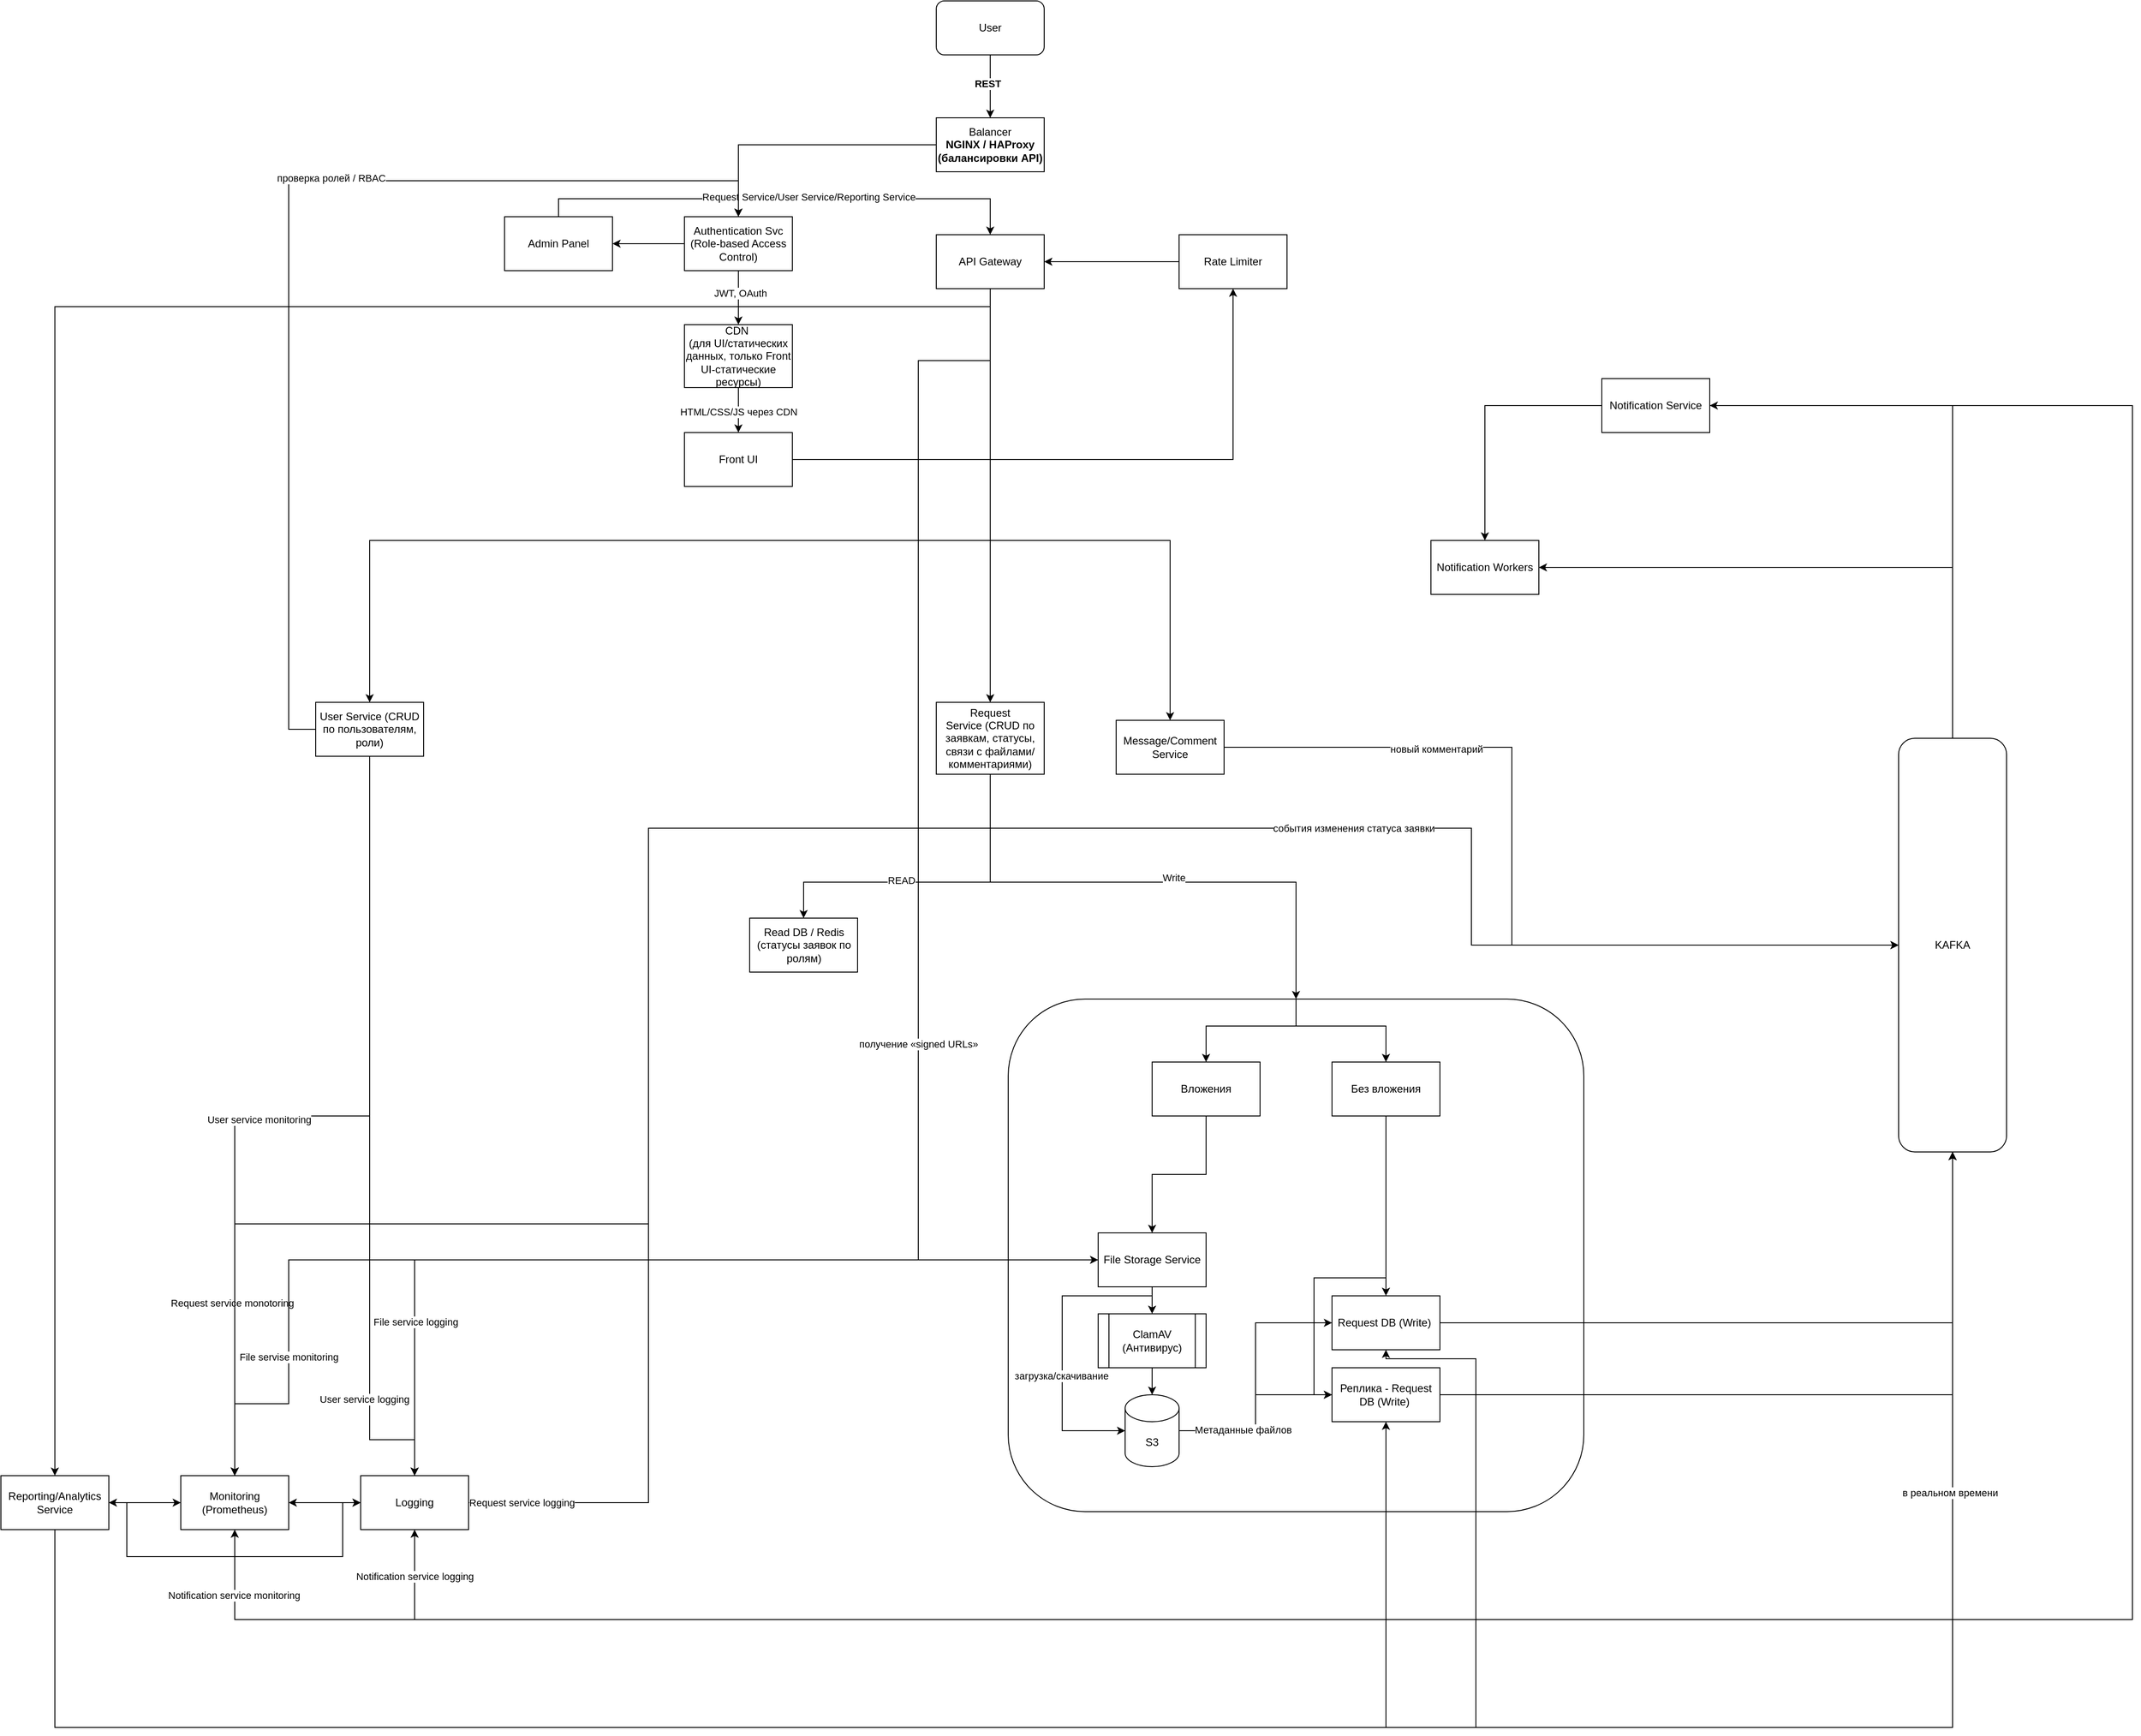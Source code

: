 <mxfile version="28.0.7">
  <diagram name="Страница — 1" id="1tB0Kznd3mkGn6875xZd">
    <mxGraphModel dx="4789" dy="890" grid="1" gridSize="10" guides="1" tooltips="1" connect="1" arrows="1" fold="1" page="1" pageScale="1" pageWidth="3300" pageHeight="4681" math="0" shadow="0">
      <root>
        <mxCell id="0" />
        <mxCell id="1" parent="0" />
        <mxCell id="--CWS9bQHItolgk0J9HZ-13" value="" style="rounded=1;whiteSpace=wrap;html=1;" vertex="1" parent="1">
          <mxGeometry x="200" y="1150" width="640" height="570" as="geometry" />
        </mxCell>
        <mxCell id="DCITLNQzlGKikIkjDxra-4" style="edgeStyle=orthogonalEdgeStyle;rounded=0;orthogonalLoop=1;jettySize=auto;html=1;entryX=0.5;entryY=0;entryDx=0;entryDy=0;" parent="1" source="DCITLNQzlGKikIkjDxra-1" target="DCITLNQzlGKikIkjDxra-3" edge="1">
          <mxGeometry relative="1" as="geometry" />
        </mxCell>
        <mxCell id="DCITLNQzlGKikIkjDxra-6" value="&lt;b&gt;REST&lt;/b&gt;" style="edgeLabel;html=1;align=center;verticalAlign=middle;resizable=0;points=[];" parent="DCITLNQzlGKikIkjDxra-4" vertex="1" connectable="0">
          <mxGeometry x="-0.086" y="-3" relative="1" as="geometry">
            <mxPoint as="offset" />
          </mxGeometry>
        </mxCell>
        <mxCell id="DCITLNQzlGKikIkjDxra-1" value="User" style="rounded=1;whiteSpace=wrap;html=1;" parent="1" vertex="1">
          <mxGeometry x="120" y="40" width="120" height="60" as="geometry" />
        </mxCell>
        <mxCell id="--CWS9bQHItolgk0J9HZ-41" style="edgeStyle=orthogonalEdgeStyle;rounded=0;orthogonalLoop=1;jettySize=auto;html=1;entryX=0.5;entryY=0;entryDx=0;entryDy=0;" edge="1" parent="1" source="DCITLNQzlGKikIkjDxra-2" target="DCITLNQzlGKikIkjDxra-21">
          <mxGeometry relative="1" as="geometry" />
        </mxCell>
        <mxCell id="--CWS9bQHItolgk0J9HZ-42" style="edgeStyle=orthogonalEdgeStyle;rounded=0;orthogonalLoop=1;jettySize=auto;html=1;entryX=0.5;entryY=0;entryDx=0;entryDy=0;" edge="1" parent="1" source="DCITLNQzlGKikIkjDxra-2" target="--CWS9bQHItolgk0J9HZ-30">
          <mxGeometry relative="1" as="geometry">
            <Array as="points">
              <mxPoint x="180" y="640" />
              <mxPoint x="380" y="640" />
            </Array>
          </mxGeometry>
        </mxCell>
        <mxCell id="--CWS9bQHItolgk0J9HZ-44" style="edgeStyle=orthogonalEdgeStyle;rounded=0;orthogonalLoop=1;jettySize=auto;html=1;entryX=0.5;entryY=0;entryDx=0;entryDy=0;" edge="1" parent="1" source="DCITLNQzlGKikIkjDxra-2" target="--CWS9bQHItolgk0J9HZ-36">
          <mxGeometry relative="1" as="geometry">
            <Array as="points">
              <mxPoint x="180" y="640" />
              <mxPoint x="-510" y="640" />
            </Array>
          </mxGeometry>
        </mxCell>
        <mxCell id="--CWS9bQHItolgk0J9HZ-45" style="edgeStyle=orthogonalEdgeStyle;rounded=0;orthogonalLoop=1;jettySize=auto;html=1;entryX=0;entryY=0.5;entryDx=0;entryDy=0;" edge="1" parent="1" source="DCITLNQzlGKikIkjDxra-2" target="--CWS9bQHItolgk0J9HZ-1">
          <mxGeometry relative="1" as="geometry">
            <Array as="points">
              <mxPoint x="180" y="440" />
              <mxPoint x="100" y="440" />
              <mxPoint x="100" y="1440" />
            </Array>
          </mxGeometry>
        </mxCell>
        <mxCell id="--CWS9bQHItolgk0J9HZ-47" value="получение «signed URLs»" style="edgeLabel;html=1;align=center;verticalAlign=middle;resizable=0;points=[];" vertex="1" connectable="0" parent="--CWS9bQHItolgk0J9HZ-45">
          <mxGeometry x="0.354" relative="1" as="geometry">
            <mxPoint y="-1" as="offset" />
          </mxGeometry>
        </mxCell>
        <mxCell id="--CWS9bQHItolgk0J9HZ-78" style="edgeStyle=orthogonalEdgeStyle;rounded=0;orthogonalLoop=1;jettySize=auto;html=1;entryX=0.5;entryY=0;entryDx=0;entryDy=0;" edge="1" parent="1" source="DCITLNQzlGKikIkjDxra-2" target="--CWS9bQHItolgk0J9HZ-31">
          <mxGeometry relative="1" as="geometry">
            <Array as="points">
              <mxPoint x="180" y="380" />
              <mxPoint x="-860" y="380" />
            </Array>
          </mxGeometry>
        </mxCell>
        <mxCell id="DCITLNQzlGKikIkjDxra-2" value="API Gateway" style="rounded=0;whiteSpace=wrap;html=1;" parent="1" vertex="1">
          <mxGeometry x="120" y="300" width="120" height="60" as="geometry" />
        </mxCell>
        <mxCell id="--CWS9bQHItolgk0J9HZ-34" style="edgeStyle=orthogonalEdgeStyle;rounded=0;orthogonalLoop=1;jettySize=auto;html=1;entryX=0.5;entryY=0;entryDx=0;entryDy=0;" edge="1" parent="1" source="DCITLNQzlGKikIkjDxra-3" target="DCITLNQzlGKikIkjDxra-7">
          <mxGeometry relative="1" as="geometry" />
        </mxCell>
        <mxCell id="DCITLNQzlGKikIkjDxra-3" value="Balancer&lt;div&gt;&lt;strong data-end=&quot;1242&quot; data-start=&quot;1223&quot;&gt;NGINX / HAProxy (балансировки API)&lt;/strong&gt;&lt;/div&gt;" style="rounded=0;whiteSpace=wrap;html=1;" parent="1" vertex="1">
          <mxGeometry x="120" y="170" width="120" height="60" as="geometry" />
        </mxCell>
        <mxCell id="DCITLNQzlGKikIkjDxra-14" style="edgeStyle=orthogonalEdgeStyle;rounded=0;orthogonalLoop=1;jettySize=auto;html=1;entryX=0.5;entryY=0;entryDx=0;entryDy=0;" parent="1" source="DCITLNQzlGKikIkjDxra-7" target="DCITLNQzlGKikIkjDxra-13" edge="1">
          <mxGeometry relative="1" as="geometry" />
        </mxCell>
        <mxCell id="DCITLNQzlGKikIkjDxra-15" value="JWT, OAuth" style="edgeLabel;html=1;align=center;verticalAlign=middle;resizable=0;points=[];" parent="DCITLNQzlGKikIkjDxra-14" vertex="1" connectable="0">
          <mxGeometry x="-0.217" y="2" relative="1" as="geometry">
            <mxPoint y="1" as="offset" />
          </mxGeometry>
        </mxCell>
        <mxCell id="DCITLNQzlGKikIkjDxra-31" style="edgeStyle=orthogonalEdgeStyle;rounded=0;orthogonalLoop=1;jettySize=auto;html=1;entryX=1;entryY=0.5;entryDx=0;entryDy=0;" parent="1" source="DCITLNQzlGKikIkjDxra-7" target="DCITLNQzlGKikIkjDxra-30" edge="1">
          <mxGeometry relative="1" as="geometry" />
        </mxCell>
        <mxCell id="DCITLNQzlGKikIkjDxra-7" value="Authentication Svc (Role-based Access Control)" style="rounded=0;whiteSpace=wrap;html=1;" parent="1" vertex="1">
          <mxGeometry x="-160" y="280" width="120" height="60" as="geometry" />
        </mxCell>
        <mxCell id="--CWS9bQHItolgk0J9HZ-82" style="edgeStyle=orthogonalEdgeStyle;rounded=0;orthogonalLoop=1;jettySize=auto;html=1;exitX=0;exitY=0.5;exitDx=0;exitDy=0;entryX=1;entryY=0.5;entryDx=0;entryDy=0;" edge="1" parent="1" source="DCITLNQzlGKikIkjDxra-10" target="DCITLNQzlGKikIkjDxra-2">
          <mxGeometry relative="1" as="geometry" />
        </mxCell>
        <mxCell id="DCITLNQzlGKikIkjDxra-10" value="Rate Limiter" style="rounded=0;whiteSpace=wrap;html=1;" parent="1" vertex="1">
          <mxGeometry x="390" y="300" width="120" height="60" as="geometry" />
        </mxCell>
        <mxCell id="DCITLNQzlGKikIkjDxra-17" style="edgeStyle=orthogonalEdgeStyle;rounded=0;orthogonalLoop=1;jettySize=auto;html=1;entryX=0.5;entryY=0;entryDx=0;entryDy=0;" parent="1" source="DCITLNQzlGKikIkjDxra-13" target="DCITLNQzlGKikIkjDxra-16" edge="1">
          <mxGeometry relative="1" as="geometry" />
        </mxCell>
        <mxCell id="DCITLNQzlGKikIkjDxra-18" value="HTML/CSS/JS через CDN" style="edgeLabel;html=1;align=center;verticalAlign=middle;resizable=0;points=[];" parent="DCITLNQzlGKikIkjDxra-17" vertex="1" connectable="0">
          <mxGeometry x="0.057" relative="1" as="geometry">
            <mxPoint as="offset" />
          </mxGeometry>
        </mxCell>
        <mxCell id="DCITLNQzlGKikIkjDxra-13" value="CDN&amp;nbsp;&lt;div&gt;(для UI/статических данных, только Front UI-статические ресурсы)&lt;/div&gt;" style="rounded=0;whiteSpace=wrap;html=1;" parent="1" vertex="1">
          <mxGeometry x="-160" y="400" width="120" height="70" as="geometry" />
        </mxCell>
        <mxCell id="--CWS9bQHItolgk0J9HZ-35" style="edgeStyle=orthogonalEdgeStyle;rounded=0;orthogonalLoop=1;jettySize=auto;html=1;entryX=0.5;entryY=1;entryDx=0;entryDy=0;" edge="1" parent="1" source="DCITLNQzlGKikIkjDxra-16" target="DCITLNQzlGKikIkjDxra-10">
          <mxGeometry relative="1" as="geometry" />
        </mxCell>
        <mxCell id="DCITLNQzlGKikIkjDxra-16" value="Front UI" style="rounded=0;whiteSpace=wrap;html=1;" parent="1" vertex="1">
          <mxGeometry x="-160" y="520" width="120" height="60" as="geometry" />
        </mxCell>
        <mxCell id="--CWS9bQHItolgk0J9HZ-43" style="edgeStyle=orthogonalEdgeStyle;rounded=0;orthogonalLoop=1;jettySize=auto;html=1;entryX=0.5;entryY=0;entryDx=0;entryDy=0;" edge="1" parent="1" source="DCITLNQzlGKikIkjDxra-19" target="DCITLNQzlGKikIkjDxra-23">
          <mxGeometry relative="1" as="geometry" />
        </mxCell>
        <mxCell id="--CWS9bQHItolgk0J9HZ-57" style="edgeStyle=orthogonalEdgeStyle;rounded=0;orthogonalLoop=1;jettySize=auto;html=1;entryX=0.5;entryY=1;entryDx=0;entryDy=0;" edge="1" parent="1" source="DCITLNQzlGKikIkjDxra-19" target="DCITLNQzlGKikIkjDxra-28">
          <mxGeometry relative="1" as="geometry">
            <Array as="points">
              <mxPoint x="1450" y="490" />
              <mxPoint x="1450" y="1840" />
              <mxPoint x="-460" y="1840" />
            </Array>
          </mxGeometry>
        </mxCell>
        <mxCell id="--CWS9bQHItolgk0J9HZ-69" value="Notification service logging" style="edgeLabel;html=1;align=center;verticalAlign=middle;resizable=0;points=[];" vertex="1" connectable="0" parent="--CWS9bQHItolgk0J9HZ-57">
          <mxGeometry x="0.973" relative="1" as="geometry">
            <mxPoint as="offset" />
          </mxGeometry>
        </mxCell>
        <mxCell id="--CWS9bQHItolgk0J9HZ-60" style="edgeStyle=orthogonalEdgeStyle;rounded=0;orthogonalLoop=1;jettySize=auto;html=1;entryX=0.5;entryY=1;entryDx=0;entryDy=0;" edge="1" parent="1" source="DCITLNQzlGKikIkjDxra-19" target="DCITLNQzlGKikIkjDxra-27">
          <mxGeometry relative="1" as="geometry">
            <Array as="points">
              <mxPoint x="1450" y="490" />
              <mxPoint x="1450" y="1840" />
              <mxPoint x="-660" y="1840" />
            </Array>
          </mxGeometry>
        </mxCell>
        <mxCell id="--CWS9bQHItolgk0J9HZ-70" value="Notification service monitoring" style="edgeLabel;html=1;align=center;verticalAlign=middle;resizable=0;points=[];" vertex="1" connectable="0" parent="--CWS9bQHItolgk0J9HZ-60">
          <mxGeometry x="0.964" y="1" relative="1" as="geometry">
            <mxPoint as="offset" />
          </mxGeometry>
        </mxCell>
        <mxCell id="DCITLNQzlGKikIkjDxra-19" value="Notification Service" style="rounded=0;whiteSpace=wrap;html=1;" parent="1" vertex="1">
          <mxGeometry x="860" y="460" width="120" height="60" as="geometry" />
        </mxCell>
        <mxCell id="DCITLNQzlGKikIkjDxra-40" style="edgeStyle=orthogonalEdgeStyle;rounded=0;orthogonalLoop=1;jettySize=auto;html=1;entryX=0.5;entryY=0;entryDx=0;entryDy=0;" parent="1" source="DCITLNQzlGKikIkjDxra-21" target="DCITLNQzlGKikIkjDxra-26" edge="1">
          <mxGeometry relative="1" as="geometry">
            <mxPoint x="-27.5" y="1150" as="targetPoint" />
            <Array as="points">
              <mxPoint x="180" y="1020" />
              <mxPoint x="-27" y="1020" />
            </Array>
          </mxGeometry>
        </mxCell>
        <mxCell id="--CWS9bQHItolgk0J9HZ-15" value="READ" style="edgeLabel;html=1;align=center;verticalAlign=middle;resizable=0;points=[];" vertex="1" connectable="0" parent="DCITLNQzlGKikIkjDxra-40">
          <mxGeometry x="0.192" y="-2" relative="1" as="geometry">
            <mxPoint as="offset" />
          </mxGeometry>
        </mxCell>
        <mxCell id="--CWS9bQHItolgk0J9HZ-14" style="edgeStyle=orthogonalEdgeStyle;rounded=0;orthogonalLoop=1;jettySize=auto;html=1;entryX=0.5;entryY=0;entryDx=0;entryDy=0;" edge="1" parent="1" source="DCITLNQzlGKikIkjDxra-21" target="--CWS9bQHItolgk0J9HZ-13">
          <mxGeometry relative="1" as="geometry">
            <Array as="points">
              <mxPoint x="180" y="1020" />
              <mxPoint x="520" y="1020" />
            </Array>
          </mxGeometry>
        </mxCell>
        <mxCell id="--CWS9bQHItolgk0J9HZ-16" value="Write" style="edgeLabel;html=1;align=center;verticalAlign=middle;resizable=0;points=[];" vertex="1" connectable="0" parent="--CWS9bQHItolgk0J9HZ-14">
          <mxGeometry x="0.093" y="5" relative="1" as="geometry">
            <mxPoint x="1" as="offset" />
          </mxGeometry>
        </mxCell>
        <mxCell id="--CWS9bQHItolgk0J9HZ-49" style="edgeStyle=orthogonalEdgeStyle;rounded=0;orthogonalLoop=1;jettySize=auto;html=1;entryX=0;entryY=0.5;entryDx=0;entryDy=0;" edge="1" parent="1" source="DCITLNQzlGKikIkjDxra-21" target="--CWS9bQHItolgk0J9HZ-38">
          <mxGeometry relative="1" as="geometry">
            <Array as="points">
              <mxPoint x="180" y="960" />
              <mxPoint x="715" y="960" />
              <mxPoint x="715" y="1090" />
            </Array>
          </mxGeometry>
        </mxCell>
        <mxCell id="--CWS9bQHItolgk0J9HZ-50" value="события изменения статуса заявки" style="edgeLabel;html=1;align=center;verticalAlign=middle;resizable=0;points=[];" vertex="1" connectable="0" parent="--CWS9bQHItolgk0J9HZ-49">
          <mxGeometry x="-0.227" relative="1" as="geometry">
            <mxPoint as="offset" />
          </mxGeometry>
        </mxCell>
        <mxCell id="--CWS9bQHItolgk0J9HZ-55" style="edgeStyle=orthogonalEdgeStyle;rounded=0;orthogonalLoop=1;jettySize=auto;html=1;entryX=1;entryY=0.5;entryDx=0;entryDy=0;" edge="1" parent="1" source="DCITLNQzlGKikIkjDxra-21" target="DCITLNQzlGKikIkjDxra-28">
          <mxGeometry relative="1" as="geometry">
            <Array as="points">
              <mxPoint x="180" y="960" />
              <mxPoint x="-200" y="960" />
              <mxPoint x="-200" y="1710" />
            </Array>
          </mxGeometry>
        </mxCell>
        <mxCell id="--CWS9bQHItolgk0J9HZ-66" value="Request service logging" style="edgeLabel;html=1;align=center;verticalAlign=middle;resizable=0;points=[];" vertex="1" connectable="0" parent="--CWS9bQHItolgk0J9HZ-55">
          <mxGeometry x="0.915" relative="1" as="geometry">
            <mxPoint as="offset" />
          </mxGeometry>
        </mxCell>
        <mxCell id="--CWS9bQHItolgk0J9HZ-59" style="edgeStyle=orthogonalEdgeStyle;rounded=0;orthogonalLoop=1;jettySize=auto;html=1;entryX=0.5;entryY=0;entryDx=0;entryDy=0;" edge="1" parent="1" source="DCITLNQzlGKikIkjDxra-21" target="DCITLNQzlGKikIkjDxra-27">
          <mxGeometry relative="1" as="geometry">
            <Array as="points">
              <mxPoint x="180" y="960" />
              <mxPoint x="-200" y="960" />
              <mxPoint x="-200" y="1400" />
              <mxPoint x="-660" y="1400" />
            </Array>
          </mxGeometry>
        </mxCell>
        <mxCell id="--CWS9bQHItolgk0J9HZ-65" value="Request service monotoring" style="edgeLabel;html=1;align=center;verticalAlign=middle;resizable=0;points=[];" vertex="1" connectable="0" parent="--CWS9bQHItolgk0J9HZ-59">
          <mxGeometry x="0.763" y="-2" relative="1" as="geometry">
            <mxPoint x="-1" as="offset" />
          </mxGeometry>
        </mxCell>
        <mxCell id="DCITLNQzlGKikIkjDxra-21" value="Request Service&amp;nbsp;(CRUD по заявкам, статусы, связи с файлами/комментариями)" style="rounded=0;whiteSpace=wrap;html=1;" parent="1" vertex="1">
          <mxGeometry x="120" y="820" width="120" height="80" as="geometry" />
        </mxCell>
        <mxCell id="DCITLNQzlGKikIkjDxra-23" value="Notification Workers" style="rounded=0;whiteSpace=wrap;html=1;" parent="1" vertex="1">
          <mxGeometry x="670" y="640" width="120" height="60" as="geometry" />
        </mxCell>
        <mxCell id="DCITLNQzlGKikIkjDxra-39" style="edgeStyle=orthogonalEdgeStyle;rounded=0;orthogonalLoop=1;jettySize=auto;html=1;entryX=0.5;entryY=1;entryDx=0;entryDy=0;exitX=1;exitY=0.5;exitDx=0;exitDy=0;" parent="1" source="--CWS9bQHItolgk0J9HZ-21" target="--CWS9bQHItolgk0J9HZ-38" edge="1">
          <mxGeometry relative="1" as="geometry">
            <Array as="points">
              <mxPoint x="1250" y="1510" />
            </Array>
            <mxPoint x="840" y="2000" as="sourcePoint" />
          </mxGeometry>
        </mxCell>
        <mxCell id="DCITLNQzlGKikIkjDxra-26" value="Read DB / Redis (статусы заявок по ролям&lt;span style=&quot;color: rgba(0, 0, 0, 0); font-family: monospace; font-size: 0px; text-align: start; text-wrap-mode: nowrap;&quot;&gt;%3CmxGraphModel%3E%3Croot%3E%3CmxCell%20id%3D%220%22%2F%3E%3CmxCell%20id%3D%221%22%20parent%3D%220%22%2F%3E%3CmxCell%20id%3D%222%22%20value%3D%22Request%20Service%22%20style%3D%22rounded%3D0%3BwhiteSpace%3Dwrap%3Bhtml%3D1%3B%22%20vertex%3D%221%22%20parent%3D%221%22%3E%3CmxGeometry%20x%3D%22120%22%20y%3D%22840%22%20width%3D%22120%22%20height%3D%2260%22%20as%3D%22geometry%22%2F%3E%3C%2FmxCell%3E%3C%2Froot%3E%3C%2FmxGraphModel%3E&lt;/span&gt;)" style="rounded=0;whiteSpace=wrap;html=1;" parent="1" vertex="1">
          <mxGeometry x="-87.5" y="1060" width="120" height="60" as="geometry" />
        </mxCell>
        <mxCell id="DCITLNQzlGKikIkjDxra-29" style="edgeStyle=orthogonalEdgeStyle;rounded=0;orthogonalLoop=1;jettySize=auto;html=1;entryX=0;entryY=0.5;entryDx=0;entryDy=0;startArrow=classic;startFill=1;" parent="1" source="DCITLNQzlGKikIkjDxra-27" target="DCITLNQzlGKikIkjDxra-28" edge="1">
          <mxGeometry relative="1" as="geometry" />
        </mxCell>
        <mxCell id="DCITLNQzlGKikIkjDxra-27" value="Monitoring (Prometheus)" style="rounded=0;whiteSpace=wrap;html=1;" parent="1" vertex="1">
          <mxGeometry x="-720" y="1680" width="120" height="60" as="geometry" />
        </mxCell>
        <mxCell id="DCITLNQzlGKikIkjDxra-28" value="Logging" style="rounded=0;whiteSpace=wrap;html=1;" parent="1" vertex="1">
          <mxGeometry x="-520" y="1680" width="120" height="60" as="geometry" />
        </mxCell>
        <mxCell id="--CWS9bQHItolgk0J9HZ-76" style="edgeStyle=orthogonalEdgeStyle;rounded=0;orthogonalLoop=1;jettySize=auto;html=1;entryX=0.5;entryY=0;entryDx=0;entryDy=0;" edge="1" parent="1" source="DCITLNQzlGKikIkjDxra-30" target="DCITLNQzlGKikIkjDxra-2">
          <mxGeometry relative="1" as="geometry">
            <Array as="points">
              <mxPoint x="-300" y="260" />
              <mxPoint x="180" y="260" />
            </Array>
          </mxGeometry>
        </mxCell>
        <mxCell id="--CWS9bQHItolgk0J9HZ-77" value="Request Service/User Service/Reporting Service" style="edgeLabel;html=1;align=center;verticalAlign=middle;resizable=0;points=[];" vertex="1" connectable="0" parent="--CWS9bQHItolgk0J9HZ-76">
          <mxGeometry x="0.104" y="2" relative="1" as="geometry">
            <mxPoint as="offset" />
          </mxGeometry>
        </mxCell>
        <mxCell id="DCITLNQzlGKikIkjDxra-30" value="&lt;div&gt;Admin Panel&lt;/div&gt;" style="rounded=0;whiteSpace=wrap;html=1;" parent="1" vertex="1">
          <mxGeometry x="-360" y="280" width="120" height="60" as="geometry" />
        </mxCell>
        <mxCell id="--CWS9bQHItolgk0J9HZ-6" style="edgeStyle=orthogonalEdgeStyle;rounded=0;orthogonalLoop=1;jettySize=auto;html=1;entryX=0.5;entryY=0;entryDx=0;entryDy=0;" edge="1" parent="1" source="--CWS9bQHItolgk0J9HZ-1" target="--CWS9bQHItolgk0J9HZ-5">
          <mxGeometry relative="1" as="geometry" />
        </mxCell>
        <mxCell id="--CWS9bQHItolgk0J9HZ-72" style="edgeStyle=orthogonalEdgeStyle;rounded=0;orthogonalLoop=1;jettySize=auto;html=1;entryX=0.5;entryY=0;entryDx=0;entryDy=0;" edge="1" parent="1" source="--CWS9bQHItolgk0J9HZ-1" target="DCITLNQzlGKikIkjDxra-28">
          <mxGeometry relative="1" as="geometry" />
        </mxCell>
        <mxCell id="--CWS9bQHItolgk0J9HZ-74" value="File service logging" style="edgeLabel;html=1;align=center;verticalAlign=middle;resizable=0;points=[];" vertex="1" connectable="0" parent="--CWS9bQHItolgk0J9HZ-72">
          <mxGeometry x="0.657" y="1" relative="1" as="geometry">
            <mxPoint as="offset" />
          </mxGeometry>
        </mxCell>
        <mxCell id="--CWS9bQHItolgk0J9HZ-73" style="edgeStyle=orthogonalEdgeStyle;rounded=0;orthogonalLoop=1;jettySize=auto;html=1;entryX=0.5;entryY=0;entryDx=0;entryDy=0;" edge="1" parent="1" source="--CWS9bQHItolgk0J9HZ-1" target="DCITLNQzlGKikIkjDxra-27">
          <mxGeometry relative="1" as="geometry">
            <Array as="points">
              <mxPoint x="-600" y="1440" />
              <mxPoint x="-600" y="1600" />
              <mxPoint x="-660" y="1600" />
            </Array>
          </mxGeometry>
        </mxCell>
        <mxCell id="--CWS9bQHItolgk0J9HZ-75" value="File servise monitoring" style="edgeLabel;html=1;align=center;verticalAlign=middle;resizable=0;points=[];" vertex="1" connectable="0" parent="--CWS9bQHItolgk0J9HZ-73">
          <mxGeometry x="0.679" relative="1" as="geometry">
            <mxPoint as="offset" />
          </mxGeometry>
        </mxCell>
        <mxCell id="--CWS9bQHItolgk0J9HZ-1" value="File Storage Service" style="rounded=0;whiteSpace=wrap;html=1;" vertex="1" parent="1">
          <mxGeometry x="300" y="1410" width="120" height="60" as="geometry" />
        </mxCell>
        <mxCell id="--CWS9bQHItolgk0J9HZ-27" style="edgeStyle=orthogonalEdgeStyle;rounded=0;orthogonalLoop=1;jettySize=auto;html=1;entryX=0;entryY=0.5;entryDx=0;entryDy=0;" edge="1" parent="1" source="--CWS9bQHItolgk0J9HZ-4" target="--CWS9bQHItolgk0J9HZ-22">
          <mxGeometry relative="1" as="geometry" />
        </mxCell>
        <mxCell id="--CWS9bQHItolgk0J9HZ-28" style="edgeStyle=orthogonalEdgeStyle;rounded=0;orthogonalLoop=1;jettySize=auto;html=1;entryX=0;entryY=0.5;entryDx=0;entryDy=0;" edge="1" parent="1" source="--CWS9bQHItolgk0J9HZ-4" target="--CWS9bQHItolgk0J9HZ-21">
          <mxGeometry relative="1" as="geometry" />
        </mxCell>
        <mxCell id="--CWS9bQHItolgk0J9HZ-29" value="Метаданные файлов" style="edgeLabel;html=1;align=center;verticalAlign=middle;resizable=0;points=[];" vertex="1" connectable="0" parent="--CWS9bQHItolgk0J9HZ-28">
          <mxGeometry x="-0.512" y="1" relative="1" as="geometry">
            <mxPoint as="offset" />
          </mxGeometry>
        </mxCell>
        <mxCell id="--CWS9bQHItolgk0J9HZ-4" value="S3" style="shape=cylinder3;whiteSpace=wrap;html=1;boundedLbl=1;backgroundOutline=1;size=15;" vertex="1" parent="1">
          <mxGeometry x="330" y="1590" width="60" height="80" as="geometry" />
        </mxCell>
        <mxCell id="--CWS9bQHItolgk0J9HZ-5" value="ClamAV (Антивирус)" style="shape=process;whiteSpace=wrap;html=1;backgroundOutline=1;" vertex="1" parent="1">
          <mxGeometry x="300" y="1500" width="120" height="60" as="geometry" />
        </mxCell>
        <mxCell id="--CWS9bQHItolgk0J9HZ-7" style="edgeStyle=orthogonalEdgeStyle;rounded=0;orthogonalLoop=1;jettySize=auto;html=1;exitX=0.5;exitY=1;exitDx=0;exitDy=0;entryX=0.5;entryY=0;entryDx=0;entryDy=0;entryPerimeter=0;" edge="1" parent="1" source="--CWS9bQHItolgk0J9HZ-5" target="--CWS9bQHItolgk0J9HZ-4">
          <mxGeometry relative="1" as="geometry" />
        </mxCell>
        <mxCell id="--CWS9bQHItolgk0J9HZ-19" style="edgeStyle=orthogonalEdgeStyle;rounded=0;orthogonalLoop=1;jettySize=auto;html=1;entryX=0.5;entryY=0;entryDx=0;entryDy=0;exitX=0.5;exitY=0;exitDx=0;exitDy=0;" edge="1" parent="1" source="--CWS9bQHItolgk0J9HZ-13" target="--CWS9bQHItolgk0J9HZ-18">
          <mxGeometry relative="1" as="geometry">
            <Array as="points">
              <mxPoint x="520" y="1180" />
              <mxPoint x="620" y="1180" />
            </Array>
          </mxGeometry>
        </mxCell>
        <mxCell id="--CWS9bQHItolgk0J9HZ-20" style="edgeStyle=orthogonalEdgeStyle;rounded=0;orthogonalLoop=1;jettySize=auto;html=1;entryX=0.5;entryY=0;entryDx=0;entryDy=0;exitX=0.5;exitY=0;exitDx=0;exitDy=0;" edge="1" parent="1" source="--CWS9bQHItolgk0J9HZ-13" target="--CWS9bQHItolgk0J9HZ-17">
          <mxGeometry relative="1" as="geometry">
            <Array as="points">
              <mxPoint x="520" y="1180" />
              <mxPoint x="420" y="1180" />
            </Array>
          </mxGeometry>
        </mxCell>
        <mxCell id="--CWS9bQHItolgk0J9HZ-26" style="edgeStyle=orthogonalEdgeStyle;rounded=0;orthogonalLoop=1;jettySize=auto;html=1;entryX=0.5;entryY=0;entryDx=0;entryDy=0;" edge="1" parent="1" source="--CWS9bQHItolgk0J9HZ-17" target="--CWS9bQHItolgk0J9HZ-1">
          <mxGeometry relative="1" as="geometry" />
        </mxCell>
        <mxCell id="--CWS9bQHItolgk0J9HZ-17" value="Вложения" style="rounded=0;whiteSpace=wrap;html=1;" vertex="1" parent="1">
          <mxGeometry x="360" y="1220" width="120" height="60" as="geometry" />
        </mxCell>
        <mxCell id="--CWS9bQHItolgk0J9HZ-24" style="edgeStyle=orthogonalEdgeStyle;rounded=0;orthogonalLoop=1;jettySize=auto;html=1;entryX=0.5;entryY=0;entryDx=0;entryDy=0;" edge="1" parent="1" source="--CWS9bQHItolgk0J9HZ-18" target="--CWS9bQHItolgk0J9HZ-21">
          <mxGeometry relative="1" as="geometry" />
        </mxCell>
        <mxCell id="--CWS9bQHItolgk0J9HZ-25" style="edgeStyle=orthogonalEdgeStyle;rounded=0;orthogonalLoop=1;jettySize=auto;html=1;entryX=0;entryY=0.5;entryDx=0;entryDy=0;" edge="1" parent="1" source="--CWS9bQHItolgk0J9HZ-18" target="--CWS9bQHItolgk0J9HZ-22">
          <mxGeometry relative="1" as="geometry">
            <Array as="points">
              <mxPoint x="620" y="1460" />
              <mxPoint x="540" y="1460" />
              <mxPoint x="540" y="1590" />
            </Array>
          </mxGeometry>
        </mxCell>
        <mxCell id="--CWS9bQHItolgk0J9HZ-18" value="Без вложения" style="rounded=0;whiteSpace=wrap;html=1;" vertex="1" parent="1">
          <mxGeometry x="560" y="1220" width="120" height="60" as="geometry" />
        </mxCell>
        <mxCell id="--CWS9bQHItolgk0J9HZ-21" value="Request DB (Write)&amp;nbsp;" style="rounded=0;whiteSpace=wrap;html=1;" vertex="1" parent="1">
          <mxGeometry x="560" y="1480" width="120" height="60" as="geometry" />
        </mxCell>
        <mxCell id="--CWS9bQHItolgk0J9HZ-23" style="edgeStyle=orthogonalEdgeStyle;rounded=0;orthogonalLoop=1;jettySize=auto;html=1;entryX=0.5;entryY=1;entryDx=0;entryDy=0;" edge="1" parent="1" source="--CWS9bQHItolgk0J9HZ-22" target="--CWS9bQHItolgk0J9HZ-38">
          <mxGeometry relative="1" as="geometry">
            <mxPoint x="560" y="670" as="targetPoint" />
            <Array as="points">
              <mxPoint x="1250" y="1590" />
            </Array>
          </mxGeometry>
        </mxCell>
        <mxCell id="--CWS9bQHItolgk0J9HZ-22" value="Реплика - Request DB (Write)&amp;nbsp;" style="rounded=0;whiteSpace=wrap;html=1;" vertex="1" parent="1">
          <mxGeometry x="560" y="1560" width="120" height="60" as="geometry" />
        </mxCell>
        <mxCell id="--CWS9bQHItolgk0J9HZ-51" style="edgeStyle=orthogonalEdgeStyle;rounded=0;orthogonalLoop=1;jettySize=auto;html=1;entryX=0;entryY=0.5;entryDx=0;entryDy=0;" edge="1" parent="1" source="--CWS9bQHItolgk0J9HZ-30" target="--CWS9bQHItolgk0J9HZ-38">
          <mxGeometry relative="1" as="geometry">
            <Array as="points">
              <mxPoint x="760" y="870" />
              <mxPoint x="760" y="1090" />
            </Array>
          </mxGeometry>
        </mxCell>
        <mxCell id="--CWS9bQHItolgk0J9HZ-52" value="новый комментарий" style="edgeLabel;html=1;align=center;verticalAlign=middle;resizable=0;points=[];" vertex="1" connectable="0" parent="--CWS9bQHItolgk0J9HZ-51">
          <mxGeometry x="-0.513" y="-2" relative="1" as="geometry">
            <mxPoint as="offset" />
          </mxGeometry>
        </mxCell>
        <mxCell id="--CWS9bQHItolgk0J9HZ-30" value="Message/Comment Service" style="rounded=0;whiteSpace=wrap;html=1;" vertex="1" parent="1">
          <mxGeometry x="320" y="840" width="120" height="60" as="geometry" />
        </mxCell>
        <mxCell id="--CWS9bQHItolgk0J9HZ-32" style="edgeStyle=orthogonalEdgeStyle;rounded=0;orthogonalLoop=1;jettySize=auto;html=1;entryX=0;entryY=0.5;entryDx=0;entryDy=0;startArrow=classic;startFill=1;" edge="1" parent="1" source="--CWS9bQHItolgk0J9HZ-31" target="DCITLNQzlGKikIkjDxra-27">
          <mxGeometry relative="1" as="geometry" />
        </mxCell>
        <mxCell id="--CWS9bQHItolgk0J9HZ-71" style="edgeStyle=orthogonalEdgeStyle;rounded=0;orthogonalLoop=1;jettySize=auto;html=1;entryX=0;entryY=0.5;entryDx=0;entryDy=0;" edge="1" parent="1" source="--CWS9bQHItolgk0J9HZ-31" target="DCITLNQzlGKikIkjDxra-28">
          <mxGeometry relative="1" as="geometry">
            <Array as="points">
              <mxPoint x="-780" y="1710" />
              <mxPoint x="-780" y="1770" />
              <mxPoint x="-540" y="1770" />
              <mxPoint x="-540" y="1710" />
            </Array>
          </mxGeometry>
        </mxCell>
        <mxCell id="--CWS9bQHItolgk0J9HZ-79" style="edgeStyle=orthogonalEdgeStyle;rounded=0;orthogonalLoop=1;jettySize=auto;html=1;entryX=0.5;entryY=1;entryDx=0;entryDy=0;" edge="1" parent="1" source="--CWS9bQHItolgk0J9HZ-31" target="--CWS9bQHItolgk0J9HZ-22">
          <mxGeometry relative="1" as="geometry">
            <Array as="points">
              <mxPoint x="-860" y="1960" />
              <mxPoint x="620" y="1960" />
            </Array>
          </mxGeometry>
        </mxCell>
        <mxCell id="--CWS9bQHItolgk0J9HZ-80" style="edgeStyle=orthogonalEdgeStyle;rounded=0;orthogonalLoop=1;jettySize=auto;html=1;entryX=0.5;entryY=1;entryDx=0;entryDy=0;" edge="1" parent="1" source="--CWS9bQHItolgk0J9HZ-31" target="--CWS9bQHItolgk0J9HZ-21">
          <mxGeometry relative="1" as="geometry">
            <Array as="points">
              <mxPoint x="-860" y="1960" />
              <mxPoint x="720" y="1960" />
              <mxPoint x="720" y="1550" />
              <mxPoint x="620" y="1550" />
            </Array>
          </mxGeometry>
        </mxCell>
        <mxCell id="--CWS9bQHItolgk0J9HZ-81" style="edgeStyle=orthogonalEdgeStyle;rounded=0;orthogonalLoop=1;jettySize=auto;html=1;entryX=0.5;entryY=1;entryDx=0;entryDy=0;" edge="1" parent="1" source="--CWS9bQHItolgk0J9HZ-31" target="--CWS9bQHItolgk0J9HZ-38">
          <mxGeometry relative="1" as="geometry">
            <Array as="points">
              <mxPoint x="-860" y="1960" />
              <mxPoint x="1250" y="1960" />
            </Array>
          </mxGeometry>
        </mxCell>
        <mxCell id="--CWS9bQHItolgk0J9HZ-83" value="в реальном времени" style="edgeLabel;html=1;align=center;verticalAlign=middle;resizable=0;points=[];" vertex="1" connectable="0" parent="--CWS9bQHItolgk0J9HZ-81">
          <mxGeometry x="0.744" y="3" relative="1" as="geometry">
            <mxPoint y="-1" as="offset" />
          </mxGeometry>
        </mxCell>
        <mxCell id="--CWS9bQHItolgk0J9HZ-31" value="Reporting/Analytics Service" style="rounded=0;whiteSpace=wrap;html=1;" vertex="1" parent="1">
          <mxGeometry x="-920" y="1680" width="120" height="60" as="geometry" />
        </mxCell>
        <mxCell id="--CWS9bQHItolgk0J9HZ-53" style="edgeStyle=orthogonalEdgeStyle;rounded=0;orthogonalLoop=1;jettySize=auto;html=1;entryX=0.5;entryY=0;entryDx=0;entryDy=0;" edge="1" parent="1" source="--CWS9bQHItolgk0J9HZ-36" target="DCITLNQzlGKikIkjDxra-7">
          <mxGeometry relative="1" as="geometry">
            <Array as="points">
              <mxPoint x="-600" y="850" />
              <mxPoint x="-600" y="240" />
              <mxPoint x="-100" y="240" />
            </Array>
          </mxGeometry>
        </mxCell>
        <mxCell id="--CWS9bQHItolgk0J9HZ-54" value="проверка ролей / RBAC" style="edgeLabel;html=1;align=center;verticalAlign=middle;resizable=0;points=[];" vertex="1" connectable="0" parent="--CWS9bQHItolgk0J9HZ-53">
          <mxGeometry x="0.162" y="3" relative="1" as="geometry">
            <mxPoint x="1" as="offset" />
          </mxGeometry>
        </mxCell>
        <mxCell id="--CWS9bQHItolgk0J9HZ-56" style="edgeStyle=orthogonalEdgeStyle;rounded=0;orthogonalLoop=1;jettySize=auto;html=1;entryX=0.5;entryY=0;entryDx=0;entryDy=0;" edge="1" parent="1" source="--CWS9bQHItolgk0J9HZ-36" target="DCITLNQzlGKikIkjDxra-28">
          <mxGeometry relative="1" as="geometry">
            <Array as="points">
              <mxPoint x="-510" y="1640" />
              <mxPoint x="-460" y="1640" />
            </Array>
          </mxGeometry>
        </mxCell>
        <mxCell id="--CWS9bQHItolgk0J9HZ-63" value="&lt;span style=&quot;color: rgba(0, 0, 0, 0); font-family: monospace; font-size: 0px; text-align: start; background-color: rgb(236, 236, 236);&quot;&gt;%3CmxGraphModel%3E%3Croot%3E%3CmxCell%20id%3D%220%22%2F%3E%3CmxCell%20id%3D%221%22%20parent%3D%220%22%2F%3E%3CmxCell%20id%3D%222%22%20value%3D%22User%20service%20monitoring%22%20style%3D%22edgeLabel%3Bhtml%3D1%3Balign%3Dcenter%3BverticalAlign%3Dmiddle%3Bresizable%3D0%3Bpoints%3D%5B%5D%3B%22%20vertex%3D%221%22%20connectable%3D%220%22%20parent%3D%221%22%3E%3CmxGeometry%20x%3D%22-633%22%20y%3D%221284%22%20as%3D%22geometry%22%2F%3E%3C%2FmxCell%3E%3C%2Froot%3E%3C%2FmxGraphModel%3EUs&lt;/span&gt;" style="edgeLabel;html=1;align=center;verticalAlign=middle;resizable=0;points=[];" vertex="1" connectable="0" parent="--CWS9bQHItolgk0J9HZ-56">
          <mxGeometry x="0.681" y="-5" relative="1" as="geometry">
            <mxPoint as="offset" />
          </mxGeometry>
        </mxCell>
        <mxCell id="--CWS9bQHItolgk0J9HZ-64" value="User service logging" style="edgeLabel;html=1;align=center;verticalAlign=middle;resizable=0;points=[];" vertex="1" connectable="0" parent="--CWS9bQHItolgk0J9HZ-56">
          <mxGeometry x="0.681" y="-6" relative="1" as="geometry">
            <mxPoint as="offset" />
          </mxGeometry>
        </mxCell>
        <mxCell id="--CWS9bQHItolgk0J9HZ-58" style="edgeStyle=orthogonalEdgeStyle;rounded=0;orthogonalLoop=1;jettySize=auto;html=1;entryX=0.5;entryY=0;entryDx=0;entryDy=0;" edge="1" parent="1" source="--CWS9bQHItolgk0J9HZ-36" target="DCITLNQzlGKikIkjDxra-27">
          <mxGeometry relative="1" as="geometry">
            <Array as="points">
              <mxPoint x="-510" y="1280" />
              <mxPoint x="-660" y="1280" />
            </Array>
          </mxGeometry>
        </mxCell>
        <mxCell id="--CWS9bQHItolgk0J9HZ-62" value="User service monitoring" style="edgeLabel;html=1;align=center;verticalAlign=middle;resizable=0;points=[];" vertex="1" connectable="0" parent="--CWS9bQHItolgk0J9HZ-58">
          <mxGeometry x="0.101" y="4" relative="1" as="geometry">
            <mxPoint as="offset" />
          </mxGeometry>
        </mxCell>
        <mxCell id="--CWS9bQHItolgk0J9HZ-36" value="User Service&amp;nbsp;(CRUD по пользователям, роли)" style="rounded=0;whiteSpace=wrap;html=1;" vertex="1" parent="1">
          <mxGeometry x="-570" y="820" width="120" height="60" as="geometry" />
        </mxCell>
        <mxCell id="--CWS9bQHItolgk0J9HZ-39" style="edgeStyle=orthogonalEdgeStyle;rounded=0;orthogonalLoop=1;jettySize=auto;html=1;entryX=1;entryY=0.5;entryDx=0;entryDy=0;" edge="1" parent="1" source="--CWS9bQHItolgk0J9HZ-38" target="DCITLNQzlGKikIkjDxra-23">
          <mxGeometry relative="1" as="geometry">
            <Array as="points">
              <mxPoint x="1250" y="670" />
            </Array>
          </mxGeometry>
        </mxCell>
        <mxCell id="--CWS9bQHItolgk0J9HZ-40" style="edgeStyle=orthogonalEdgeStyle;rounded=0;orthogonalLoop=1;jettySize=auto;html=1;entryX=1;entryY=0.5;entryDx=0;entryDy=0;" edge="1" parent="1" source="--CWS9bQHItolgk0J9HZ-38" target="DCITLNQzlGKikIkjDxra-19">
          <mxGeometry relative="1" as="geometry">
            <Array as="points">
              <mxPoint x="1250" y="490" />
            </Array>
          </mxGeometry>
        </mxCell>
        <mxCell id="--CWS9bQHItolgk0J9HZ-38" value="KAFKA" style="rounded=1;whiteSpace=wrap;html=1;" vertex="1" parent="1">
          <mxGeometry x="1190" y="860" width="120" height="460" as="geometry" />
        </mxCell>
        <mxCell id="--CWS9bQHItolgk0J9HZ-46" style="edgeStyle=orthogonalEdgeStyle;rounded=0;orthogonalLoop=1;jettySize=auto;html=1;entryX=0;entryY=0.5;entryDx=0;entryDy=0;entryPerimeter=0;" edge="1" parent="1" source="--CWS9bQHItolgk0J9HZ-1" target="--CWS9bQHItolgk0J9HZ-4">
          <mxGeometry relative="1" as="geometry">
            <Array as="points">
              <mxPoint x="360" y="1480" />
              <mxPoint x="260" y="1480" />
              <mxPoint x="260" y="1630" />
            </Array>
          </mxGeometry>
        </mxCell>
        <mxCell id="--CWS9bQHItolgk0J9HZ-48" value="загрузка/скачивание" style="edgeLabel;html=1;align=center;verticalAlign=middle;resizable=0;points=[];" vertex="1" connectable="0" parent="--CWS9bQHItolgk0J9HZ-46">
          <mxGeometry x="0.207" y="-1" relative="1" as="geometry">
            <mxPoint as="offset" />
          </mxGeometry>
        </mxCell>
      </root>
    </mxGraphModel>
  </diagram>
</mxfile>
